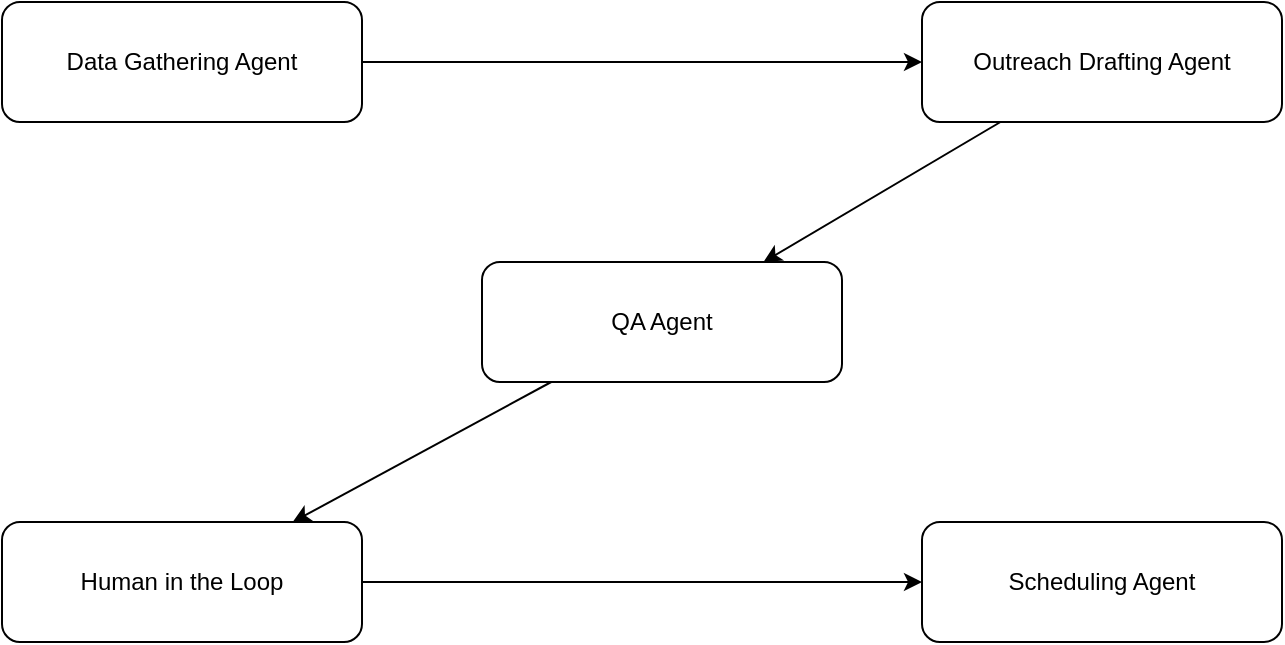<mxfile version="26.0.11">
  <diagram name="AI Business Development Flow" id="0">
    <mxGraphModel dx="880" dy="426" grid="1" gridSize="10" guides="1" tooltips="1" connect="1" arrows="1" fold="1" page="1" pageScale="1" pageWidth="827" pageHeight="1169" math="0" shadow="0">
      <root>
        <mxCell id="0" />
        <mxCell id="1" parent="0" />
        <mxCell id="2" value="Data Gathering Agent" style="rounded=1;whiteSpace=wrap;html=1;" parent="1" vertex="1">
          <mxGeometry x="40" y="40" width="180" height="60" as="geometry" />
        </mxCell>
        <mxCell id="3" value="Outreach Drafting Agent" style="rounded=1;whiteSpace=wrap;html=1;" parent="1" vertex="1">
          <mxGeometry x="500" y="40" width="180" height="60" as="geometry" />
        </mxCell>
        <mxCell id="4" value="QA Agent" style="rounded=1;whiteSpace=wrap;html=1;" parent="1" vertex="1">
          <mxGeometry x="280" y="170" width="180" height="60" as="geometry" />
        </mxCell>
        <mxCell id="5" value="Human in the Loop" style="rounded=1;whiteSpace=wrap;html=1;" parent="1" vertex="1">
          <mxGeometry x="40" y="300" width="180" height="60" as="geometry" />
        </mxCell>
        <mxCell id="6" value="Scheduling Agent" style="rounded=1;whiteSpace=wrap;html=1;" parent="1" vertex="1">
          <mxGeometry x="500" y="300" width="180" height="60" as="geometry" />
        </mxCell>
        <mxCell id="7" parent="1" source="2" target="3" edge="1">
          <mxGeometry relative="1" as="geometry" />
        </mxCell>
        <mxCell id="8" parent="1" source="3" target="4" edge="1">
          <mxGeometry relative="1" as="geometry" />
        </mxCell>
        <mxCell id="9" parent="1" source="4" target="5" edge="1">
          <mxGeometry relative="1" as="geometry" />
        </mxCell>
        <mxCell id="10" parent="1" source="5" target="6" edge="1">
          <mxGeometry relative="1" as="geometry" />
        </mxCell>
      </root>
    </mxGraphModel>
  </diagram>
</mxfile>
